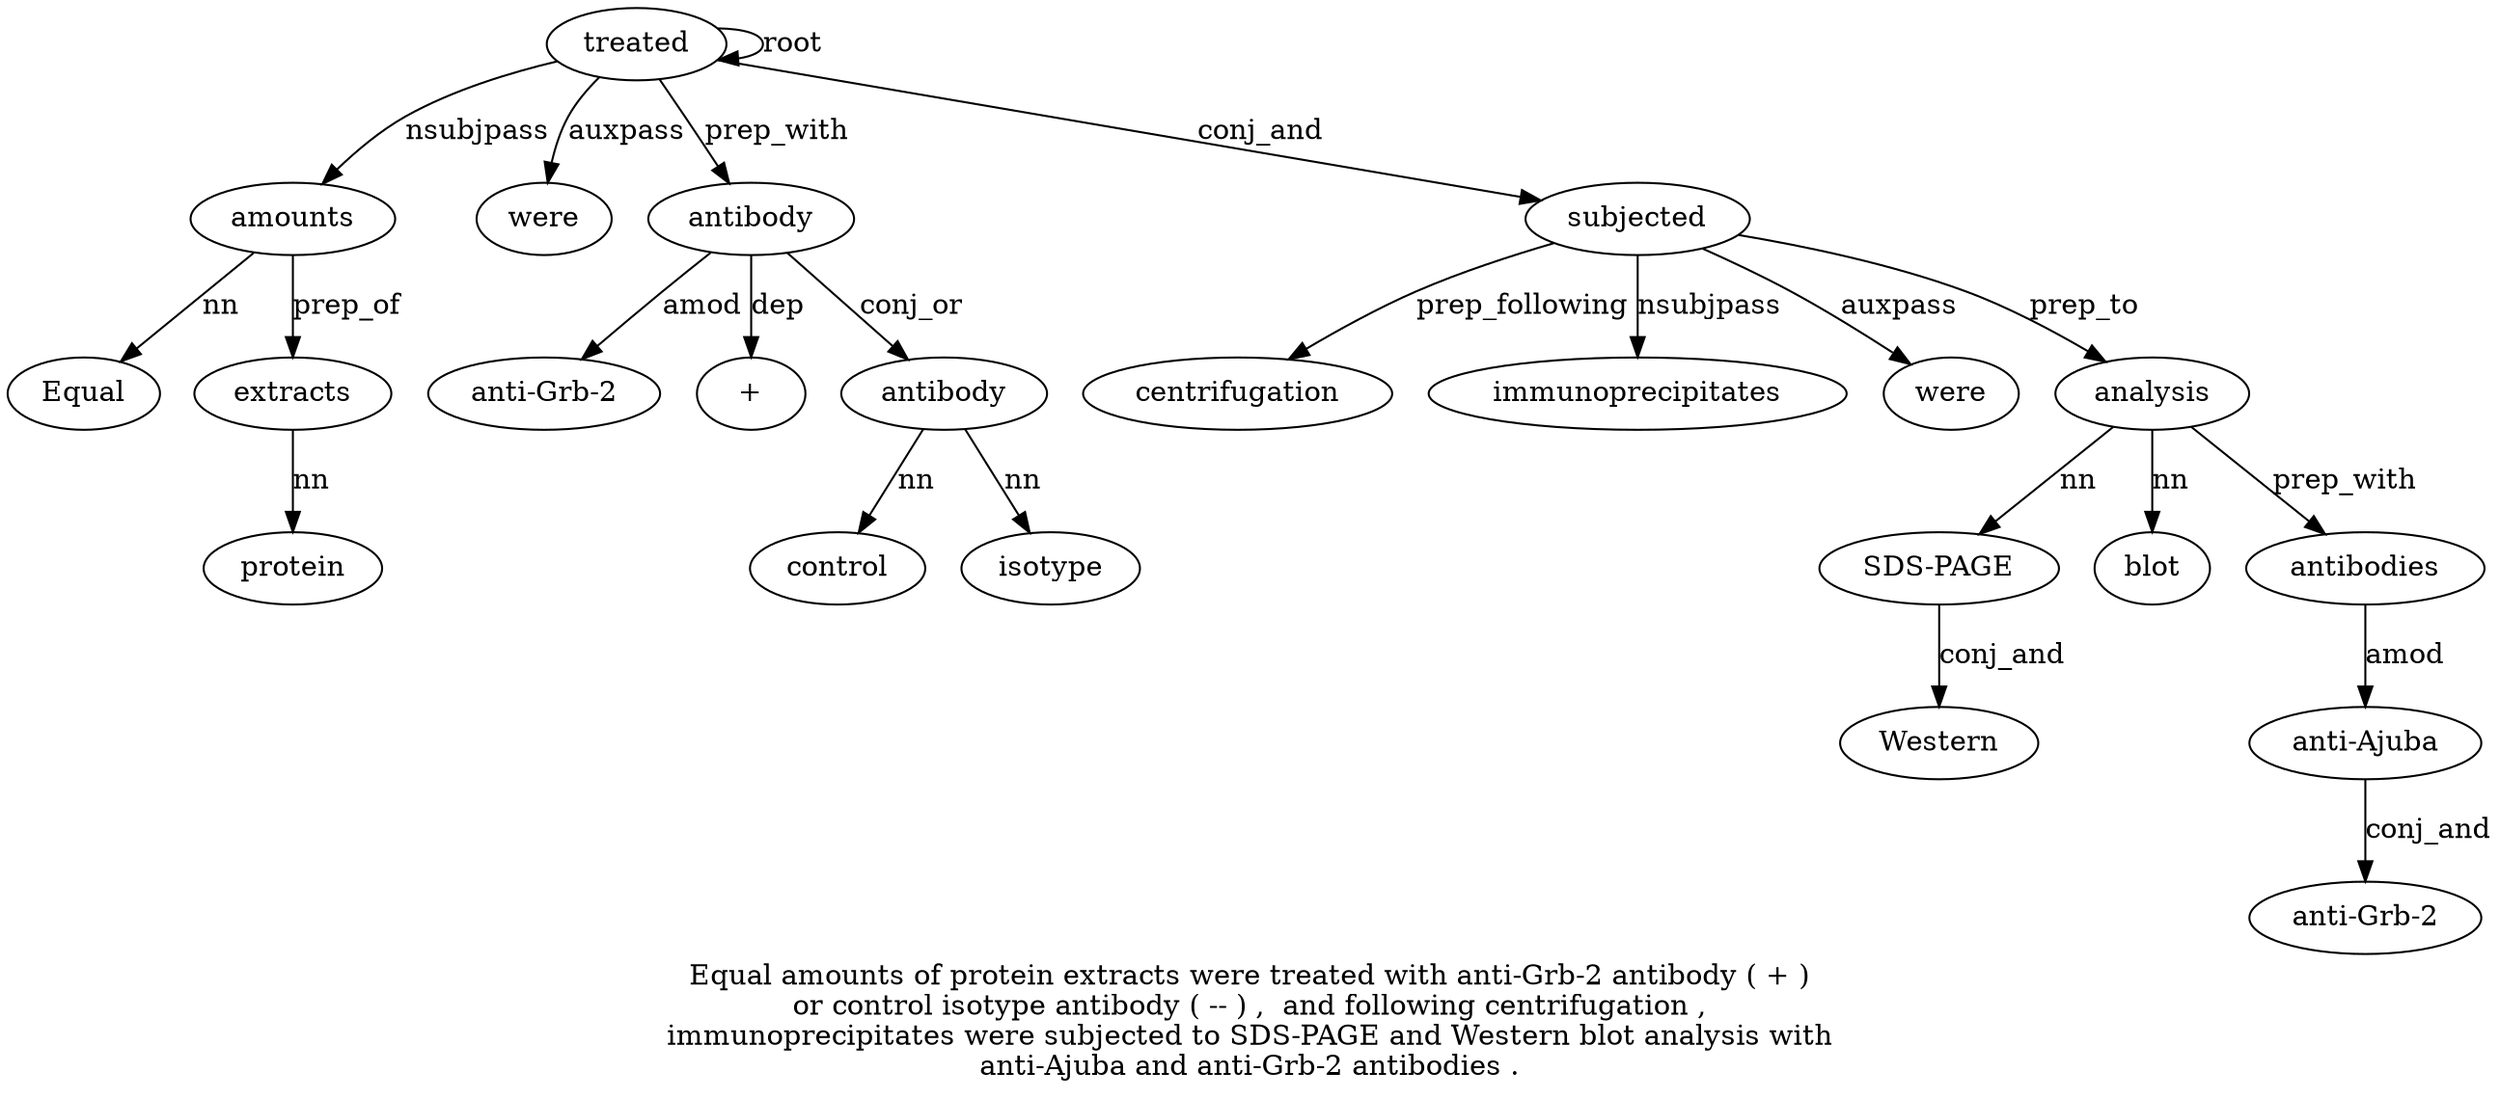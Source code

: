 digraph "Equal amounts of protein extracts were treated with anti-Grb-2 antibody ( + ) or control isotype antibody ( -- ) ,  and following centrifugation ,  immunoprecipitates were subjected to SDS-PAGE and Western blot analysis with anti-Ajuba and anti-Grb-2 antibodies ." {
label="Equal amounts of protein extracts were treated with anti-Grb-2 antibody ( + )
or control isotype antibody ( -- ) ,  and following centrifugation ,
immunoprecipitates were subjected to SDS-PAGE and Western blot analysis with
anti-Ajuba and anti-Grb-2 antibodies .";
amounts2 [style=filled, fillcolor=white, label=amounts];
Equal1 [style=filled, fillcolor=white, label=Equal];
amounts2 -> Equal1  [label=nn];
treated7 [style=filled, fillcolor=white, label=treated];
treated7 -> amounts2  [label=nsubjpass];
extracts5 [style=filled, fillcolor=white, label=extracts];
protein4 [style=filled, fillcolor=white, label=protein];
extracts5 -> protein4  [label=nn];
amounts2 -> extracts5  [label=prep_of];
were6 [style=filled, fillcolor=white, label=were];
treated7 -> were6  [label=auxpass];
treated7 -> treated7  [label=root];
antibody10 [style=filled, fillcolor=white, label=antibody];
"anti-Grb-29" [style=filled, fillcolor=white, label="anti-Grb-2"];
antibody10 -> "anti-Grb-29"  [label=amod];
treated7 -> antibody10  [label=prep_with];
"+12" [style=filled, fillcolor=white, label="+"];
antibody10 -> "+12"  [label=dep];
antibody17 [style=filled, fillcolor=white, label=antibody];
control15 [style=filled, fillcolor=white, label=control];
antibody17 -> control15  [label=nn];
isotype16 [style=filled, fillcolor=white, label=isotype];
antibody17 -> isotype16  [label=nn];
antibody10 -> antibody17  [label=conj_or];
subjected28 [style=filled, fillcolor=white, label=subjected];
centrifugation24 [style=filled, fillcolor=white, label=centrifugation];
subjected28 -> centrifugation24  [label=prep_following];
immunoprecipitates26 [style=filled, fillcolor=white, label=immunoprecipitates];
subjected28 -> immunoprecipitates26  [label=nsubjpass];
were27 [style=filled, fillcolor=white, label=were];
subjected28 -> were27  [label=auxpass];
treated7 -> subjected28  [label=conj_and];
analysis34 [style=filled, fillcolor=white, label=analysis];
"SDS-PAGE30" [style=filled, fillcolor=white, label="SDS-PAGE"];
analysis34 -> "SDS-PAGE30"  [label=nn];
Western32 [style=filled, fillcolor=white, label=Western];
"SDS-PAGE30" -> Western32  [label=conj_and];
blot33 [style=filled, fillcolor=white, label=blot];
analysis34 -> blot33  [label=nn];
subjected28 -> analysis34  [label=prep_to];
antibodies39 [style=filled, fillcolor=white, label=antibodies];
"anti-Ajuba36" [style=filled, fillcolor=white, label="anti-Ajuba"];
antibodies39 -> "anti-Ajuba36"  [label=amod];
"anti-Grb-238" [style=filled, fillcolor=white, label="anti-Grb-2"];
"anti-Ajuba36" -> "anti-Grb-238"  [label=conj_and];
analysis34 -> antibodies39  [label=prep_with];
}
